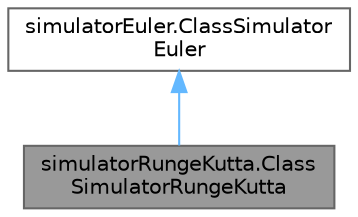 digraph "simulatorRungeKutta.ClassSimulatorRungeKutta"
{
 // LATEX_PDF_SIZE
  bgcolor="transparent";
  edge [fontname=Helvetica,fontsize=10,labelfontname=Helvetica,labelfontsize=10];
  node [fontname=Helvetica,fontsize=10,shape=box,height=0.2,width=0.4];
  Node1 [id="Node000001",label="simulatorRungeKutta.Class\lSimulatorRungeKutta",height=0.2,width=0.4,color="gray40", fillcolor="grey60", style="filled", fontcolor="black",tooltip=" "];
  Node2 -> Node1 [id="edge1_Node000001_Node000002",dir="back",color="steelblue1",style="solid",tooltip=" "];
  Node2 [id="Node000002",label="simulatorEuler.ClassSimulator\lEuler",height=0.2,width=0.4,color="gray40", fillcolor="white", style="filled",URL="$classsimulator_euler_1_1_class_simulator_euler.html",tooltip=" "];
}

